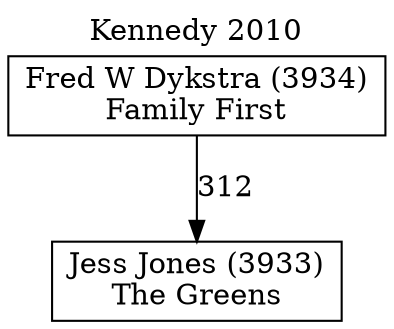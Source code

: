 // House preference flow
digraph "Jess Jones (3933)_Kennedy_2010" {
	graph [label="Kennedy 2010" labelloc=t mclimit=10]
	node [shape=box]
	"Fred W Dykstra (3934)" [label="Fred W Dykstra (3934)
Family First"]
	"Jess Jones (3933)" [label="Jess Jones (3933)
The Greens"]
	"Fred W Dykstra (3934)" -> "Jess Jones (3933)" [label=312]
}

